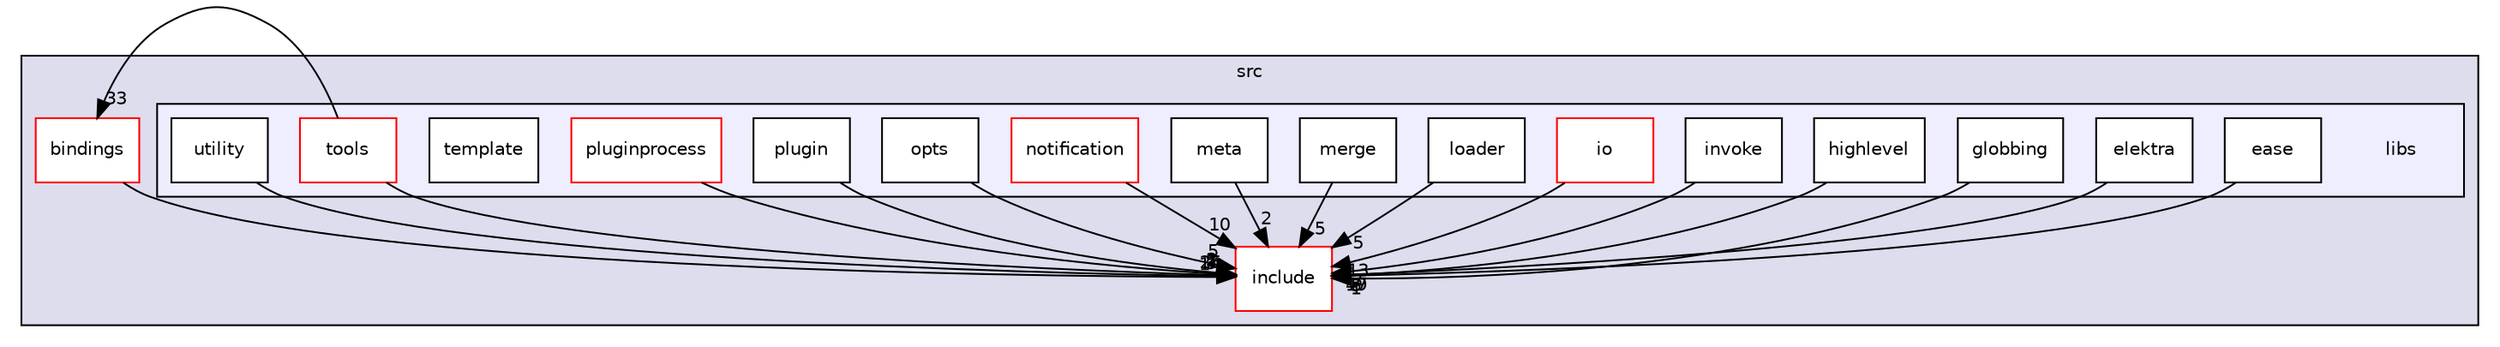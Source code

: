 digraph "libs" {
  compound=true
  node [ fontsize="10", fontname="Helvetica"];
  edge [ labelfontsize="10", labelfontname="Helvetica"];
  subgraph clusterdir_68267d1309a1af8e8297ef4c3efbcdba {
    graph [ bgcolor="#ddddee", pencolor="black", label="src" fontname="Helvetica", fontsize="10", URL="dir_68267d1309a1af8e8297ef4c3efbcdba.html"]
  dir_b0856f6b0d80ccb263b2f415c91f9e17 [shape=box label="include" fillcolor="white" style="filled" color="red" URL="dir_b0856f6b0d80ccb263b2f415c91f9e17.html"];
  dir_ea91a2a72b7cbbf988d2bd2cd1d23e49 [shape=box label="bindings" fillcolor="white" style="filled" color="red" URL="dir_ea91a2a72b7cbbf988d2bd2cd1d23e49.html"];
  subgraph clusterdir_87a455bccb09a92130c26a11a880c98a {
    graph [ bgcolor="#eeeeff", pencolor="black", label="" URL="dir_87a455bccb09a92130c26a11a880c98a.html"];
    dir_87a455bccb09a92130c26a11a880c98a [shape=plaintext label="libs"];
  dir_2344e29ee736e4363a0aae8af5b84cd8 [shape=box label="ease" fillcolor="white" style="filled" URL="dir_2344e29ee736e4363a0aae8af5b84cd8.html"];
  dir_e0dd646c39a393cc8e6d3e5e227334a6 [shape=box label="elektra" fillcolor="white" style="filled" URL="dir_e0dd646c39a393cc8e6d3e5e227334a6.html"];
  dir_d985d2ec8092f968c8b30c1781b54fd4 [shape=box label="globbing" fillcolor="white" style="filled" URL="dir_d985d2ec8092f968c8b30c1781b54fd4.html"];
  dir_de0c12191b988f5ae0ee193bcd871f03 [shape=box label="highlevel" fillcolor="white" style="filled" URL="dir_de0c12191b988f5ae0ee193bcd871f03.html"];
  dir_6d363a22b7898af9cbc7afc500a80959 [shape=box label="invoke" fillcolor="white" style="filled" URL="dir_6d363a22b7898af9cbc7afc500a80959.html"];
  dir_81c5f602880d8a0ec7ac71eab87b0816 [shape=box label="io" fillcolor="white" style="filled" color="red" URL="dir_81c5f602880d8a0ec7ac71eab87b0816.html"];
  dir_4dddacba5ff73689d9815740528dfc30 [shape=box label="loader" fillcolor="white" style="filled" URL="dir_4dddacba5ff73689d9815740528dfc30.html"];
  dir_c210ee85d85f6df8c43d8af3d283b003 [shape=box label="merge" fillcolor="white" style="filled" URL="dir_c210ee85d85f6df8c43d8af3d283b003.html"];
  dir_4bdcff9e69ba7c2686769ebca9f23052 [shape=box label="meta" fillcolor="white" style="filled" URL="dir_4bdcff9e69ba7c2686769ebca9f23052.html"];
  dir_a9b84b91dc124b7bd1ef2118e83f8a03 [shape=box label="notification" fillcolor="white" style="filled" color="red" URL="dir_a9b84b91dc124b7bd1ef2118e83f8a03.html"];
  dir_6ff6b25be14b1cc3cfa7d7cd99c468a2 [shape=box label="opts" fillcolor="white" style="filled" URL="dir_6ff6b25be14b1cc3cfa7d7cd99c468a2.html"];
  dir_465b340bf39a66e34e4d29686b3fb216 [shape=box label="plugin" fillcolor="white" style="filled" URL="dir_465b340bf39a66e34e4d29686b3fb216.html"];
  dir_50ba3f1b5541e9cc2f26972d95766272 [shape=box label="pluginprocess" fillcolor="white" style="filled" color="red" URL="dir_50ba3f1b5541e9cc2f26972d95766272.html"];
  dir_17af334b6f8d0afc1b952eaad274d740 [shape=box label="template" fillcolor="white" style="filled" URL="dir_17af334b6f8d0afc1b952eaad274d740.html"];
  dir_89fa086523ca714548e7966bf1a47b6b [shape=box label="tools" fillcolor="white" style="filled" color="red" URL="dir_89fa086523ca714548e7966bf1a47b6b.html"];
  dir_a1e3b43adfe5cbc7e7f377e58f53438d [shape=box label="utility" fillcolor="white" style="filled" URL="dir_a1e3b43adfe5cbc7e7f377e58f53438d.html"];
  }
  }
  dir_2344e29ee736e4363a0aae8af5b84cd8->dir_b0856f6b0d80ccb263b2f415c91f9e17 [headlabel="5", labeldistance=1.5 headhref="dir_000013_000046.html"];
  dir_d985d2ec8092f968c8b30c1781b54fd4->dir_b0856f6b0d80ccb263b2f415c91f9e17 [headlabel="1", labeldistance=1.5 headhref="dir_000068_000046.html"];
  dir_6d363a22b7898af9cbc7afc500a80959->dir_b0856f6b0d80ccb263b2f415c91f9e17 [headlabel="3", labeldistance=1.5 headhref="dir_000069_000046.html"];
  dir_a1e3b43adfe5cbc7e7f377e58f53438d->dir_b0856f6b0d80ccb263b2f415c91f9e17 [headlabel="3", labeldistance=1.5 headhref="dir_000192_000046.html"];
  dir_de0c12191b988f5ae0ee193bcd871f03->dir_b0856f6b0d80ccb263b2f415c91f9e17 [headlabel="19", labeldistance=1.5 headhref="dir_000062_000046.html"];
  dir_50ba3f1b5541e9cc2f26972d95766272->dir_b0856f6b0d80ccb263b2f415c91f9e17 [headlabel="5", labeldistance=1.5 headhref="dir_000084_000046.html"];
  dir_e0dd646c39a393cc8e6d3e5e227334a6->dir_b0856f6b0d80ccb263b2f415c91f9e17 [headlabel="47", labeldistance=1.5 headhref="dir_000023_000046.html"];
  dir_6ff6b25be14b1cc3cfa7d7cd99c468a2->dir_b0856f6b0d80ccb263b2f415c91f9e17 [headlabel="5", labeldistance=1.5 headhref="dir_000081_000046.html"];
  dir_a9b84b91dc124b7bd1ef2118e83f8a03->dir_b0856f6b0d80ccb263b2f415c91f9e17 [headlabel="10", labeldistance=1.5 headhref="dir_000080_000046.html"];
  dir_81c5f602880d8a0ec7ac71eab87b0816->dir_b0856f6b0d80ccb263b2f415c91f9e17 [headlabel="13", labeldistance=1.5 headhref="dir_000051_000046.html"];
  dir_89fa086523ca714548e7966bf1a47b6b->dir_b0856f6b0d80ccb263b2f415c91f9e17 [headlabel="25", labeldistance=1.5 headhref="dir_000016_000046.html"];
  dir_89fa086523ca714548e7966bf1a47b6b->dir_ea91a2a72b7cbbf988d2bd2cd1d23e49 [headlabel="33", labeldistance=1.5 headhref="dir_000016_000037.html"];
  dir_ea91a2a72b7cbbf988d2bd2cd1d23e49->dir_b0856f6b0d80ccb263b2f415c91f9e17 [headlabel="14", labeldistance=1.5 headhref="dir_000037_000046.html"];
  dir_4dddacba5ff73689d9815740528dfc30->dir_b0856f6b0d80ccb263b2f415c91f9e17 [headlabel="5", labeldistance=1.5 headhref="dir_000058_000046.html"];
  dir_c210ee85d85f6df8c43d8af3d283b003->dir_b0856f6b0d80ccb263b2f415c91f9e17 [headlabel="5", labeldistance=1.5 headhref="dir_000076_000046.html"];
  dir_4bdcff9e69ba7c2686769ebca9f23052->dir_b0856f6b0d80ccb263b2f415c91f9e17 [headlabel="2", labeldistance=1.5 headhref="dir_000079_000046.html"];
  dir_465b340bf39a66e34e4d29686b3fb216->dir_b0856f6b0d80ccb263b2f415c91f9e17 [headlabel="2", labeldistance=1.5 headhref="dir_000083_000046.html"];
}
